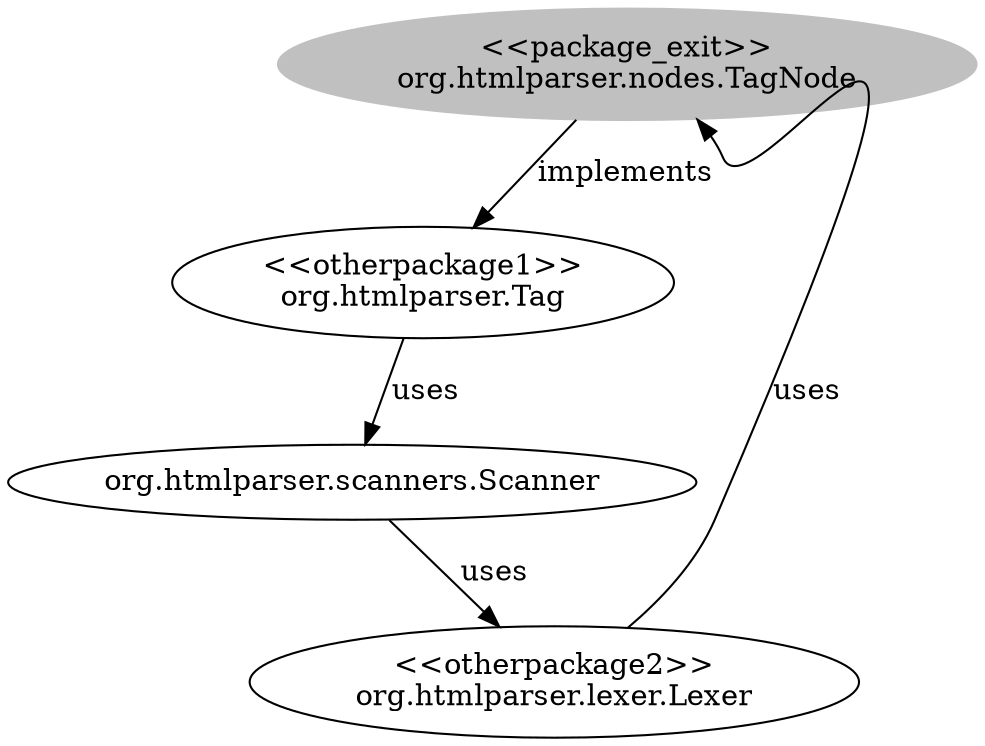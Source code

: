 digraph cd {
	org_htmlparser_nodes_TagNode [label="<<package_exit>>
org.htmlparser.nodes.TagNode",style=filled,color="grey"];
	org_htmlparser_Tag [label="<<otherpackage1>>
org.htmlparser.Tag"];
	org_htmlparser_lexer_Lexer [label="<<otherpackage2>>
org.htmlparser.lexer.Lexer"];
	org_htmlparser_scanners_Scanner [label="org.htmlparser.scanners.Scanner"];
	org_htmlparser_nodes_TagNode -> org_htmlparser_Tag [label=implements];
	org_htmlparser_lexer_Lexer -> org_htmlparser_nodes_TagNode [label=uses];
	org_htmlparser_Tag -> org_htmlparser_scanners_Scanner [label=uses];
	org_htmlparser_scanners_Scanner -> org_htmlparser_lexer_Lexer [label=uses];
}
